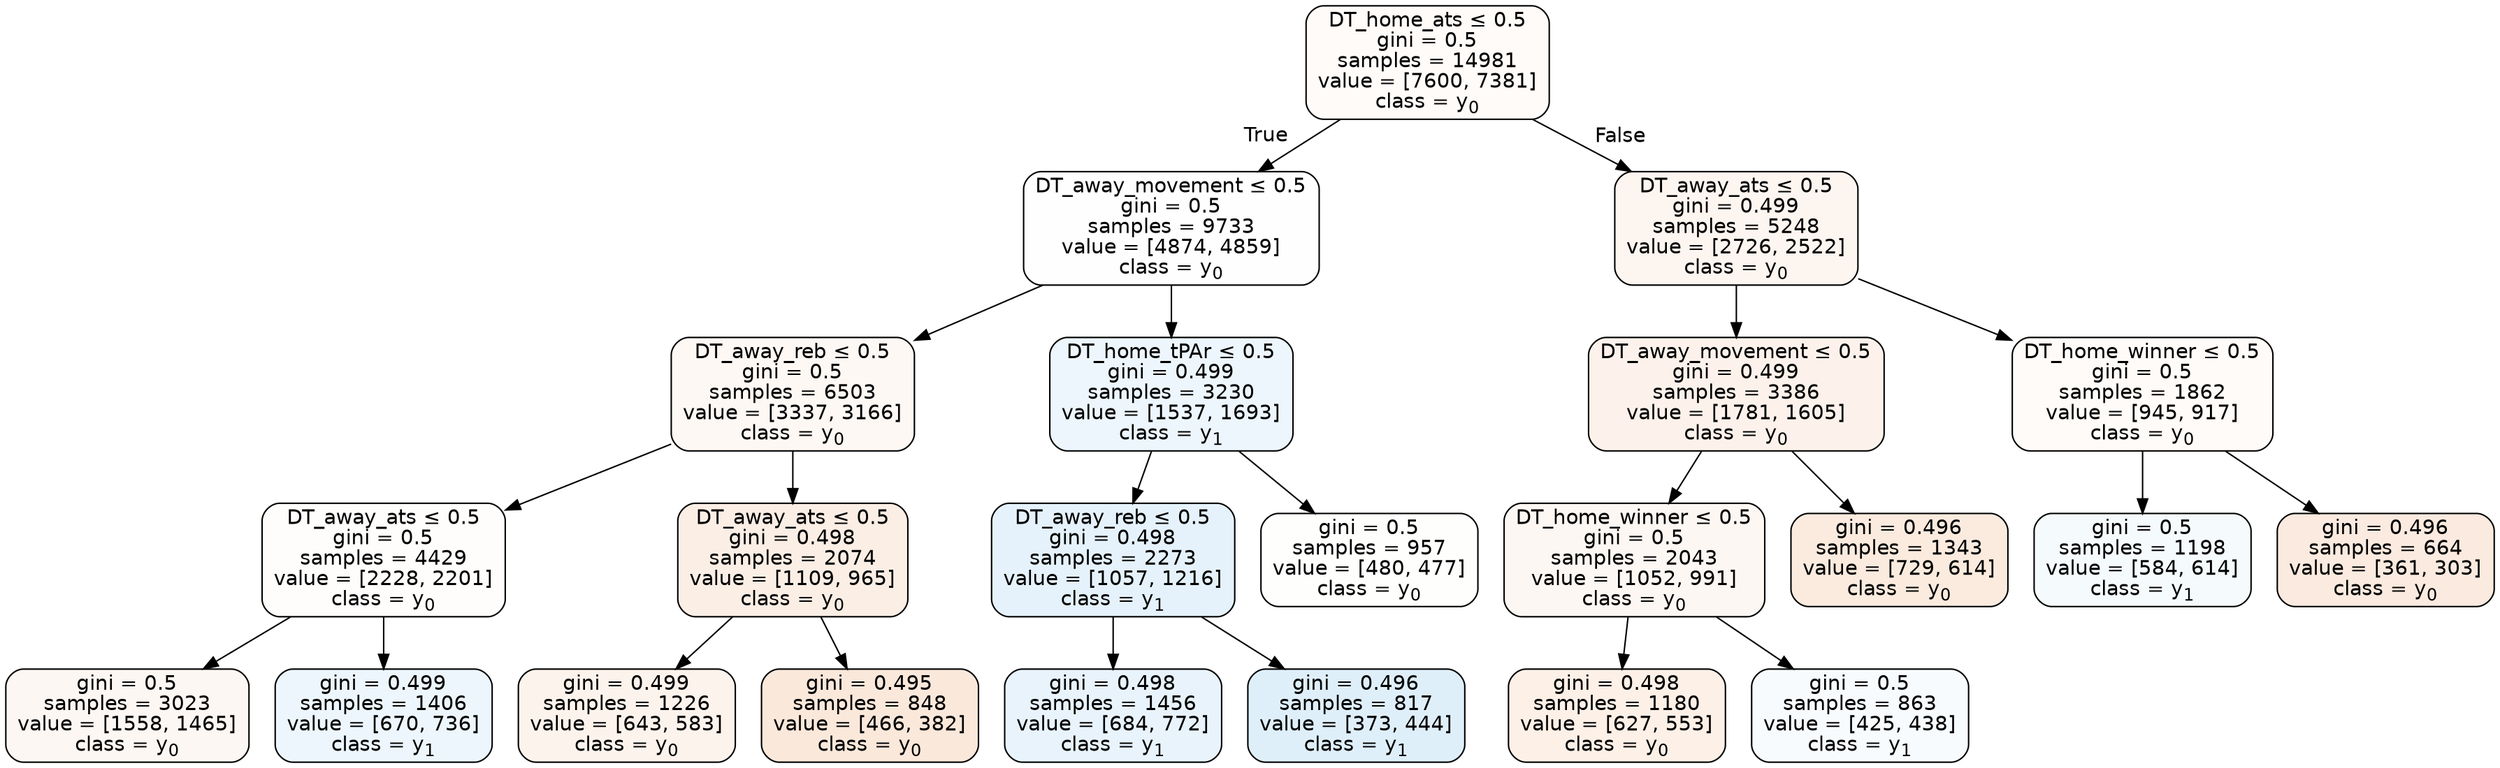 digraph Tree {
node [shape=box, style="filled, rounded", color="black", fontname=helvetica] ;
edge [fontname=helvetica] ;
0 [label=<DT_home_ats &le; 0.5<br/>gini = 0.5<br/>samples = 14981<br/>value = [7600, 7381]<br/>class = y<SUB>0</SUB>>, fillcolor="#e5813907"] ;
1 [label=<DT_away_movement &le; 0.5<br/>gini = 0.5<br/>samples = 9733<br/>value = [4874, 4859]<br/>class = y<SUB>0</SUB>>, fillcolor="#e5813901"] ;
0 -> 1 [labeldistance=2.5, labelangle=45, headlabel="True"] ;
2 [label=<DT_away_reb &le; 0.5<br/>gini = 0.5<br/>samples = 6503<br/>value = [3337, 3166]<br/>class = y<SUB>0</SUB>>, fillcolor="#e581390d"] ;
1 -> 2 ;
3 [label=<DT_away_ats &le; 0.5<br/>gini = 0.5<br/>samples = 4429<br/>value = [2228, 2201]<br/>class = y<SUB>0</SUB>>, fillcolor="#e5813903"] ;
2 -> 3 ;
4 [label=<gini = 0.5<br/>samples = 3023<br/>value = [1558, 1465]<br/>class = y<SUB>0</SUB>>, fillcolor="#e581390f"] ;
3 -> 4 ;
5 [label=<gini = 0.499<br/>samples = 1406<br/>value = [670, 736]<br/>class = y<SUB>1</SUB>>, fillcolor="#399de517"] ;
3 -> 5 ;
6 [label=<DT_away_ats &le; 0.5<br/>gini = 0.498<br/>samples = 2074<br/>value = [1109, 965]<br/>class = y<SUB>0</SUB>>, fillcolor="#e5813921"] ;
2 -> 6 ;
7 [label=<gini = 0.499<br/>samples = 1226<br/>value = [643, 583]<br/>class = y<SUB>0</SUB>>, fillcolor="#e5813918"] ;
6 -> 7 ;
8 [label=<gini = 0.495<br/>samples = 848<br/>value = [466, 382]<br/>class = y<SUB>0</SUB>>, fillcolor="#e581392e"] ;
6 -> 8 ;
9 [label=<DT_home_tPAr &le; 0.5<br/>gini = 0.499<br/>samples = 3230<br/>value = [1537, 1693]<br/>class = y<SUB>1</SUB>>, fillcolor="#399de517"] ;
1 -> 9 ;
10 [label=<DT_away_reb &le; 0.5<br/>gini = 0.498<br/>samples = 2273<br/>value = [1057, 1216]<br/>class = y<SUB>1</SUB>>, fillcolor="#399de521"] ;
9 -> 10 ;
11 [label=<gini = 0.498<br/>samples = 1456<br/>value = [684, 772]<br/>class = y<SUB>1</SUB>>, fillcolor="#399de51d"] ;
10 -> 11 ;
12 [label=<gini = 0.496<br/>samples = 817<br/>value = [373, 444]<br/>class = y<SUB>1</SUB>>, fillcolor="#399de529"] ;
10 -> 12 ;
13 [label=<gini = 0.5<br/>samples = 957<br/>value = [480, 477]<br/>class = y<SUB>0</SUB>>, fillcolor="#e5813902"] ;
9 -> 13 ;
14 [label=<DT_away_ats &le; 0.5<br/>gini = 0.499<br/>samples = 5248<br/>value = [2726, 2522]<br/>class = y<SUB>0</SUB>>, fillcolor="#e5813913"] ;
0 -> 14 [labeldistance=2.5, labelangle=-45, headlabel="False"] ;
15 [label=<DT_away_movement &le; 0.5<br/>gini = 0.499<br/>samples = 3386<br/>value = [1781, 1605]<br/>class = y<SUB>0</SUB>>, fillcolor="#e5813919"] ;
14 -> 15 ;
16 [label=<DT_home_winner &le; 0.5<br/>gini = 0.5<br/>samples = 2043<br/>value = [1052, 991]<br/>class = y<SUB>0</SUB>>, fillcolor="#e581390f"] ;
15 -> 16 ;
17 [label=<gini = 0.498<br/>samples = 1180<br/>value = [627, 553]<br/>class = y<SUB>0</SUB>>, fillcolor="#e581391e"] ;
16 -> 17 ;
18 [label=<gini = 0.5<br/>samples = 863<br/>value = [425, 438]<br/>class = y<SUB>1</SUB>>, fillcolor="#399de508"] ;
16 -> 18 ;
19 [label=<gini = 0.496<br/>samples = 1343<br/>value = [729, 614]<br/>class = y<SUB>0</SUB>>, fillcolor="#e5813928"] ;
15 -> 19 ;
20 [label=<DT_home_winner &le; 0.5<br/>gini = 0.5<br/>samples = 1862<br/>value = [945, 917]<br/>class = y<SUB>0</SUB>>, fillcolor="#e5813908"] ;
14 -> 20 ;
21 [label=<gini = 0.5<br/>samples = 1198<br/>value = [584, 614]<br/>class = y<SUB>1</SUB>>, fillcolor="#399de50c"] ;
20 -> 21 ;
22 [label=<gini = 0.496<br/>samples = 664<br/>value = [361, 303]<br/>class = y<SUB>0</SUB>>, fillcolor="#e5813929"] ;
20 -> 22 ;
}